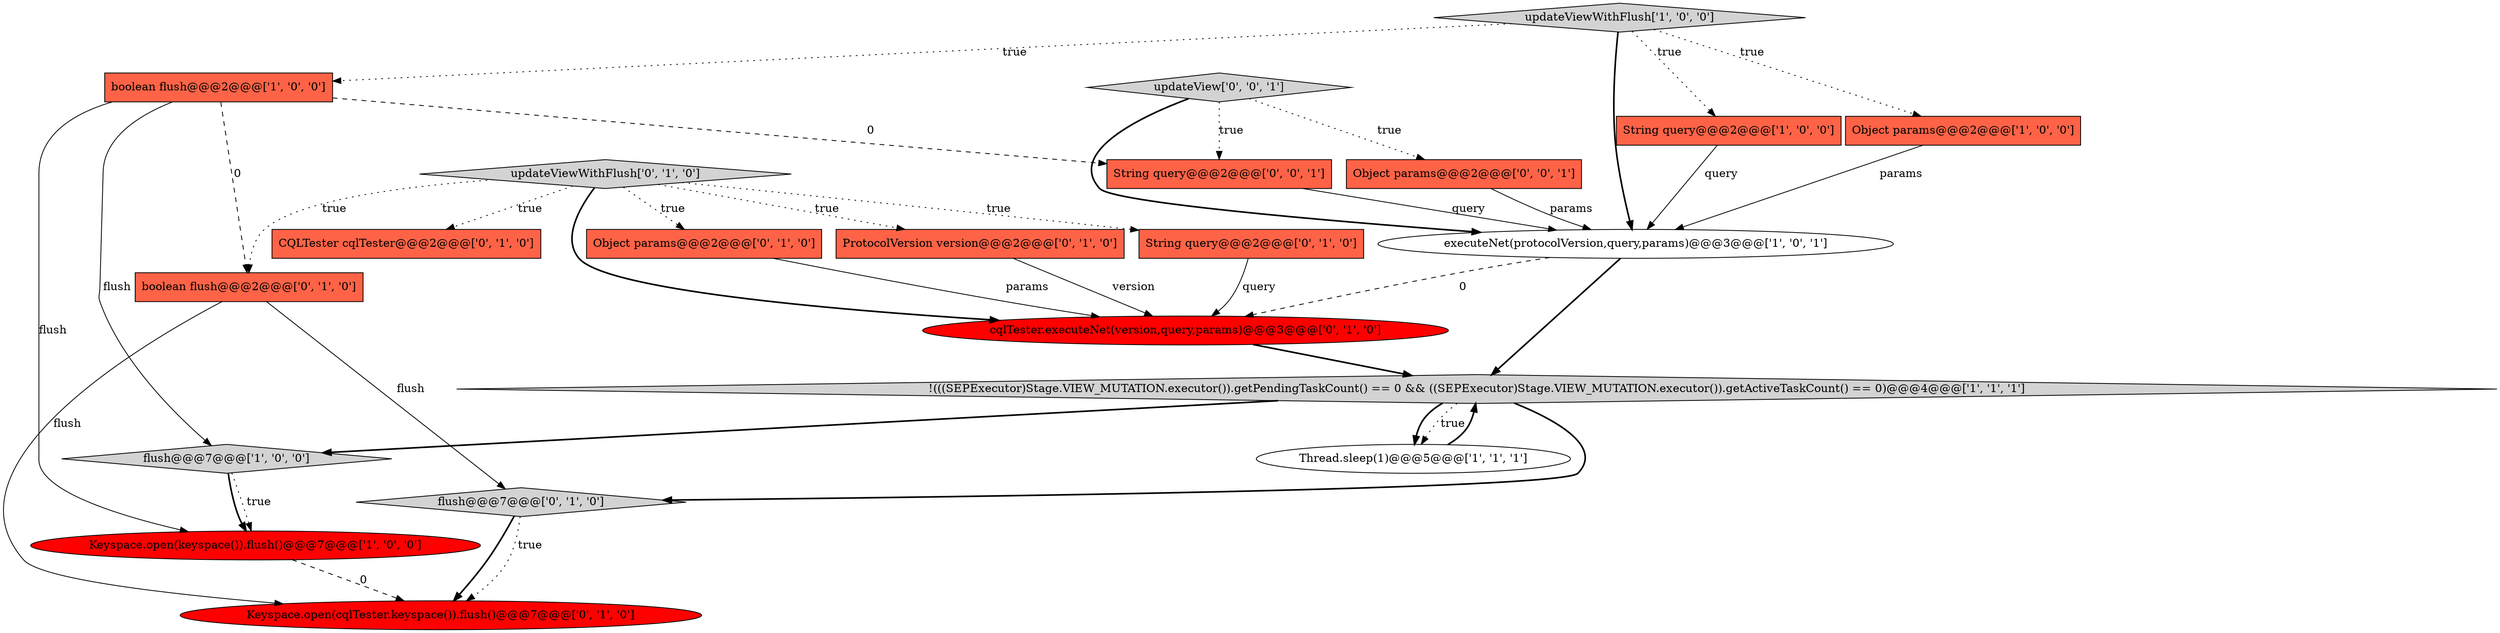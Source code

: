 digraph {
16 [style = filled, label = "CQLTester cqlTester@@@2@@@['0', '1', '0']", fillcolor = tomato, shape = box image = "AAA0AAABBB2BBB"];
15 [style = filled, label = "Keyspace.open(cqlTester.keyspace()).flush()@@@7@@@['0', '1', '0']", fillcolor = red, shape = ellipse image = "AAA1AAABBB2BBB"];
20 [style = filled, label = "String query@@@2@@@['0', '0', '1']", fillcolor = tomato, shape = box image = "AAA0AAABBB3BBB"];
5 [style = filled, label = "!(((SEPExecutor)Stage.VIEW_MUTATION.executor()).getPendingTaskCount() == 0 && ((SEPExecutor)Stage.VIEW_MUTATION.executor()).getActiveTaskCount() == 0)@@@4@@@['1', '1', '1']", fillcolor = lightgray, shape = diamond image = "AAA0AAABBB1BBB"];
3 [style = filled, label = "String query@@@2@@@['1', '0', '0']", fillcolor = tomato, shape = box image = "AAA0AAABBB1BBB"];
6 [style = filled, label = "boolean flush@@@2@@@['1', '0', '0']", fillcolor = tomato, shape = box image = "AAA1AAABBB1BBB"];
10 [style = filled, label = "ProtocolVersion version@@@2@@@['0', '1', '0']", fillcolor = tomato, shape = box image = "AAA0AAABBB2BBB"];
18 [style = filled, label = "Object params@@@2@@@['0', '0', '1']", fillcolor = tomato, shape = box image = "AAA0AAABBB3BBB"];
4 [style = filled, label = "Object params@@@2@@@['1', '0', '0']", fillcolor = tomato, shape = box image = "AAA0AAABBB1BBB"];
17 [style = filled, label = "boolean flush@@@2@@@['0', '1', '0']", fillcolor = tomato, shape = box image = "AAA1AAABBB2BBB"];
19 [style = filled, label = "updateView['0', '0', '1']", fillcolor = lightgray, shape = diamond image = "AAA0AAABBB3BBB"];
13 [style = filled, label = "String query@@@2@@@['0', '1', '0']", fillcolor = tomato, shape = box image = "AAA0AAABBB2BBB"];
2 [style = filled, label = "Thread.sleep(1)@@@5@@@['1', '1', '1']", fillcolor = white, shape = ellipse image = "AAA0AAABBB1BBB"];
12 [style = filled, label = "flush@@@7@@@['0', '1', '0']", fillcolor = lightgray, shape = diamond image = "AAA0AAABBB2BBB"];
11 [style = filled, label = "cqlTester.executeNet(version,query,params)@@@3@@@['0', '1', '0']", fillcolor = red, shape = ellipse image = "AAA1AAABBB2BBB"];
0 [style = filled, label = "flush@@@7@@@['1', '0', '0']", fillcolor = lightgray, shape = diamond image = "AAA0AAABBB1BBB"];
1 [style = filled, label = "updateViewWithFlush['1', '0', '0']", fillcolor = lightgray, shape = diamond image = "AAA0AAABBB1BBB"];
9 [style = filled, label = "updateViewWithFlush['0', '1', '0']", fillcolor = lightgray, shape = diamond image = "AAA0AAABBB2BBB"];
8 [style = filled, label = "executeNet(protocolVersion,query,params)@@@3@@@['1', '0', '1']", fillcolor = white, shape = ellipse image = "AAA0AAABBB1BBB"];
7 [style = filled, label = "Keyspace.open(keyspace()).flush()@@@7@@@['1', '0', '0']", fillcolor = red, shape = ellipse image = "AAA1AAABBB1BBB"];
14 [style = filled, label = "Object params@@@2@@@['0', '1', '0']", fillcolor = tomato, shape = box image = "AAA0AAABBB2BBB"];
1->8 [style = bold, label=""];
9->11 [style = bold, label=""];
6->20 [style = dashed, label="0"];
4->8 [style = solid, label="params"];
19->20 [style = dotted, label="true"];
9->17 [style = dotted, label="true"];
12->15 [style = bold, label=""];
19->18 [style = dotted, label="true"];
12->15 [style = dotted, label="true"];
13->11 [style = solid, label="query"];
6->7 [style = solid, label="flush"];
6->17 [style = dashed, label="0"];
1->4 [style = dotted, label="true"];
9->14 [style = dotted, label="true"];
19->8 [style = bold, label=""];
0->7 [style = bold, label=""];
1->3 [style = dotted, label="true"];
10->11 [style = solid, label="version"];
11->5 [style = bold, label=""];
5->2 [style = bold, label=""];
8->5 [style = bold, label=""];
5->0 [style = bold, label=""];
5->12 [style = bold, label=""];
3->8 [style = solid, label="query"];
9->13 [style = dotted, label="true"];
14->11 [style = solid, label="params"];
7->15 [style = dashed, label="0"];
1->6 [style = dotted, label="true"];
17->12 [style = solid, label="flush"];
9->16 [style = dotted, label="true"];
8->11 [style = dashed, label="0"];
17->15 [style = solid, label="flush"];
9->10 [style = dotted, label="true"];
6->0 [style = solid, label="flush"];
18->8 [style = solid, label="params"];
5->2 [style = dotted, label="true"];
0->7 [style = dotted, label="true"];
2->5 [style = bold, label=""];
20->8 [style = solid, label="query"];
}
